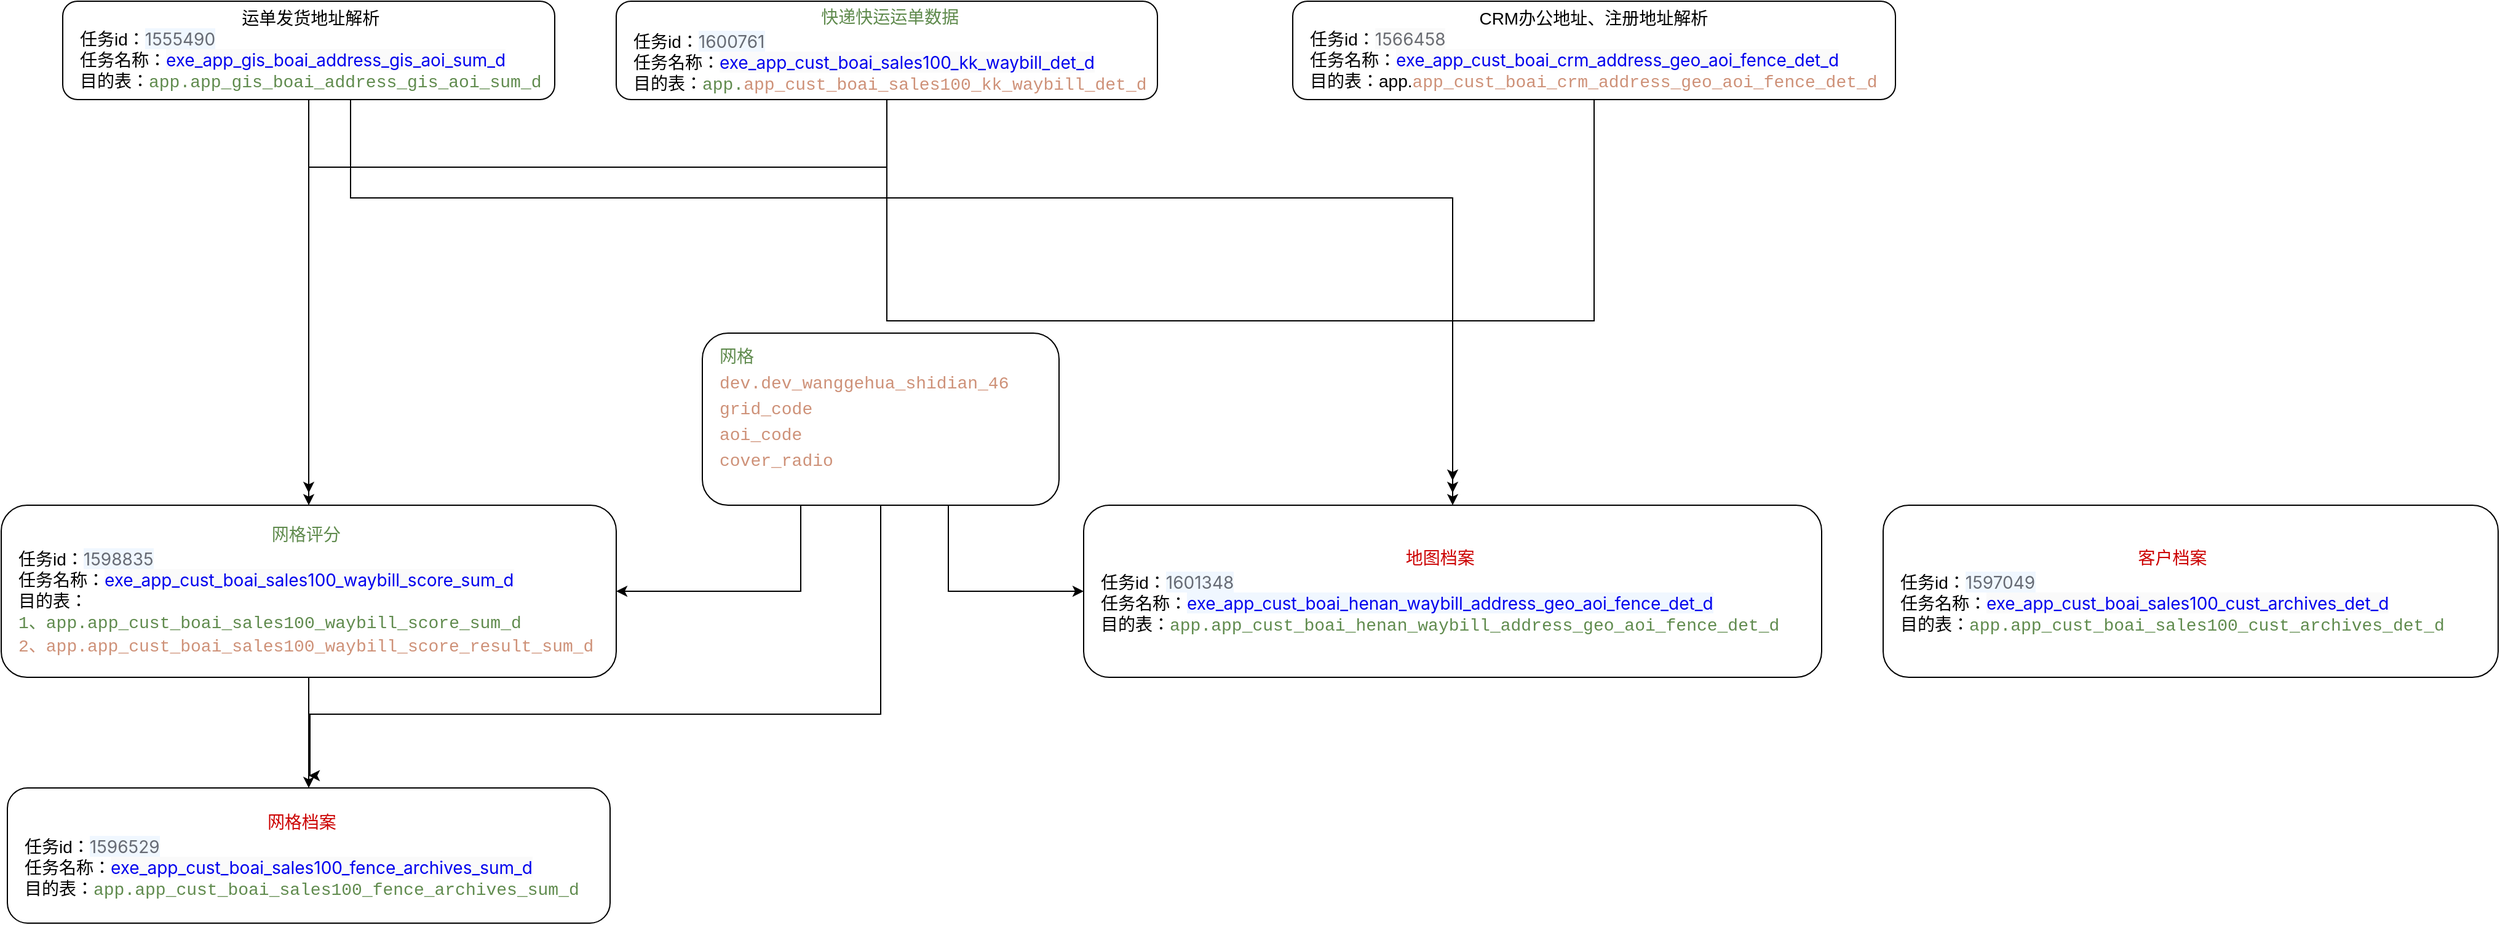 <mxfile version="24.8.3">
  <diagram name="第 1 页" id="0Np0syzPPzEjY32for8N">
    <mxGraphModel dx="2069" dy="868" grid="1" gridSize="10" guides="1" tooltips="1" connect="1" arrows="1" fold="1" page="1" pageScale="1" pageWidth="827" pageHeight="1169" math="0" shadow="0">
      <root>
        <mxCell id="0" />
        <mxCell id="1" parent="0" />
        <mxCell id="34ZQ5wmHYcVvmNUhHAbt-17" style="edgeStyle=orthogonalEdgeStyle;rounded=0;orthogonalLoop=1;jettySize=auto;html=1;entryX=0.5;entryY=0;entryDx=0;entryDy=0;" parent="1" source="34ZQ5wmHYcVvmNUhHAbt-13" target="34ZQ5wmHYcVvmNUhHAbt-16" edge="1">
          <mxGeometry relative="1" as="geometry" />
        </mxCell>
        <mxCell id="34ZQ5wmHYcVvmNUhHAbt-20" style="edgeStyle=orthogonalEdgeStyle;rounded=0;orthogonalLoop=1;jettySize=auto;html=1;entryX=0.5;entryY=0;entryDx=0;entryDy=0;exitX=0.585;exitY=1;exitDx=0;exitDy=0;exitPerimeter=0;" parent="1" source="34ZQ5wmHYcVvmNUhHAbt-13" target="34ZQ5wmHYcVvmNUhHAbt-19" edge="1">
          <mxGeometry relative="1" as="geometry">
            <mxPoint x="1140" y="440" as="targetPoint" />
            <Array as="points">
              <mxPoint x="264" y="410" />
              <mxPoint x="1160" y="410" />
            </Array>
          </mxGeometry>
        </mxCell>
        <mxCell id="34ZQ5wmHYcVvmNUhHAbt-13" value="&lt;div style=&quot;text-align: center;&quot;&gt;&lt;span style=&quot;background-color: initial;&quot;&gt;运单发货地址解析&lt;/span&gt;&lt;/div&gt;&lt;div&gt;任务id：&lt;span style=&quot;background-color: rgb(240, 247, 255); color: rgba(29, 33, 41, 0.65); font-family: -apple-system, &amp;quot;system-ui&amp;quot;, &amp;quot;Segoe UI&amp;quot;, &amp;quot;PingFang SC&amp;quot;, &amp;quot;Hiragino Sans GB&amp;quot;, &amp;quot;Microsoft YaHei&amp;quot;, &amp;quot;Helvetica Neue&amp;quot;, Helvetica, Arial, sans-serif, &amp;quot;Apple Color Emoji&amp;quot;, &amp;quot;Segoe UI Emoji&amp;quot;, &amp;quot;Segoe UI Symbol&amp;quot;; text-wrap-mode: nowrap;&quot;&gt;1555490&lt;/span&gt;&lt;/div&gt;&lt;div&gt;任务名称：&lt;a style=&quot;text-wrap-mode: nowrap; box-sizing: border-box; background-color: rgba(29, 33, 41, 0.02); cursor: pointer; transition: color 0.3s; touch-action: manipulation; font-family: -apple-system, &amp;quot;system-ui&amp;quot;, &amp;quot;Segoe UI&amp;quot;, &amp;quot;PingFang SC&amp;quot;, &amp;quot;Hiragino Sans GB&amp;quot;, &amp;quot;Microsoft YaHei&amp;quot;, &amp;quot;Helvetica Neue&amp;quot;, Helvetica, Arial, sans-serif, &amp;quot;Apple Color Emoji&amp;quot;, &amp;quot;Segoe UI Emoji&amp;quot;, &amp;quot;Segoe UI Symbol&amp;quot;; line-height: inherit; outline: 0px; text-decoration-line: none; padding-left: 0px; vertical-align: baseline; user-select: unset; padding-top: 0px !important; padding-right: 0px !important; padding-bottom: 0px !important;&quot; class=&quot;jmd__common-table-button--link&quot; title=&quot;exe_app_gis_boai_address_gis_aoi_sum_d&quot; target=&quot;_blank&quot; href=&quot;http://dp.jd.com/buffalo/task/detail?env=prod&amp;amp;taskId=1555490&quot;&gt;exe_app_gis_boai_address_gis_aoi_sum_d&lt;/a&gt;&lt;/div&gt;&lt;div&gt;目的表：&lt;span style=&quot;color: rgb(96, 139, 78); font-family: Menlo, Monaco, &amp;quot;Courier New&amp;quot;, monospace; white-space: pre;&quot;&gt;app.app_gis_boai_address_gis_aoi_sum_d&lt;/span&gt;&lt;/div&gt;" style="rounded=1;whiteSpace=wrap;html=1;fontSize=14;align=left;spacingLeft=12;" parent="1" vertex="1">
          <mxGeometry x="30" y="250" width="400" height="80" as="geometry" />
        </mxCell>
        <mxCell id="34ZQ5wmHYcVvmNUhHAbt-22" style="edgeStyle=orthogonalEdgeStyle;rounded=0;orthogonalLoop=1;jettySize=auto;html=1;" parent="1" source="34ZQ5wmHYcVvmNUhHAbt-14" edge="1">
          <mxGeometry relative="1" as="geometry">
            <mxPoint x="1160" y="640" as="targetPoint" />
            <Array as="points">
              <mxPoint x="1275" y="510" />
              <mxPoint x="1160" y="510" />
            </Array>
          </mxGeometry>
        </mxCell>
        <mxCell id="34ZQ5wmHYcVvmNUhHAbt-14" value="&lt;div style=&quot;text-align: center;&quot;&gt;&lt;span style=&quot;background-color: initial;&quot;&gt;CRM办公地址、注册地址解析&lt;/span&gt;&lt;/div&gt;&lt;div&gt;任务id：&lt;span style=&quot;background-color: rgba(29, 33, 41, 0.02); color: rgba(29, 33, 41, 0.65); font-family: -apple-system, &amp;quot;system-ui&amp;quot;, &amp;quot;Segoe UI&amp;quot;, &amp;quot;PingFang SC&amp;quot;, &amp;quot;Hiragino Sans GB&amp;quot;, &amp;quot;Microsoft YaHei&amp;quot;, &amp;quot;Helvetica Neue&amp;quot;, Helvetica, Arial, sans-serif, &amp;quot;Apple Color Emoji&amp;quot;, &amp;quot;Segoe UI Emoji&amp;quot;, &amp;quot;Segoe UI Symbol&amp;quot;; text-wrap-mode: nowrap;&quot;&gt;1566458&lt;/span&gt;&lt;/div&gt;&lt;div&gt;任务名称：&lt;a style=&quot;text-wrap-mode: nowrap; box-sizing: border-box; background-color: rgba(29, 33, 41, 0.02); cursor: pointer; transition: color 0.3s; touch-action: manipulation; font-family: -apple-system, &amp;quot;system-ui&amp;quot;, &amp;quot;Segoe UI&amp;quot;, &amp;quot;PingFang SC&amp;quot;, &amp;quot;Hiragino Sans GB&amp;quot;, &amp;quot;Microsoft YaHei&amp;quot;, &amp;quot;Helvetica Neue&amp;quot;, Helvetica, Arial, sans-serif, &amp;quot;Apple Color Emoji&amp;quot;, &amp;quot;Segoe UI Emoji&amp;quot;, &amp;quot;Segoe UI Symbol&amp;quot;; line-height: inherit; outline: 0px; text-decoration-line: none; padding-left: 0px; vertical-align: baseline; user-select: unset; padding-top: 0px !important; padding-right: 0px !important; padding-bottom: 0px !important;&quot; class=&quot;jmd__common-table-button--link&quot; title=&quot;exe_app_cust_boai_crm_address_geo_aoi_fence_det_d&quot; target=&quot;_blank&quot; href=&quot;http://dp.jd.com/buffalo/task/detail?env=prod&amp;amp;taskId=1566458&quot;&gt;exe_app_cust_boai_crm_address_geo_aoi_fence_det_d&lt;/a&gt;&lt;/div&gt;&lt;div&gt;目的表：app.&lt;span style=&quot;color: rgb(206, 145, 120); font-family: Menlo, Monaco, &amp;quot;Courier New&amp;quot;, monospace; white-space: pre;&quot;&gt;app_cust_boai_crm_address_geo_aoi_fence_det_d&lt;/span&gt;&lt;/div&gt;" style="rounded=1;whiteSpace=wrap;html=1;fontSize=14;align=left;spacingLeft=12;" parent="1" vertex="1">
          <mxGeometry x="1030" y="250" width="490" height="80" as="geometry" />
        </mxCell>
        <mxCell id="34ZQ5wmHYcVvmNUhHAbt-18" style="edgeStyle=orthogonalEdgeStyle;rounded=0;orthogonalLoop=1;jettySize=auto;html=1;" parent="1" source="34ZQ5wmHYcVvmNUhHAbt-15" edge="1">
          <mxGeometry relative="1" as="geometry">
            <mxPoint x="230" y="650" as="targetPoint" />
            <Array as="points">
              <mxPoint x="700" y="385" />
              <mxPoint x="230" y="385" />
            </Array>
          </mxGeometry>
        </mxCell>
        <mxCell id="34ZQ5wmHYcVvmNUhHAbt-21" style="edgeStyle=orthogonalEdgeStyle;rounded=0;orthogonalLoop=1;jettySize=auto;html=1;" parent="1" source="34ZQ5wmHYcVvmNUhHAbt-15" edge="1">
          <mxGeometry relative="1" as="geometry">
            <mxPoint x="1160" y="650" as="targetPoint" />
            <Array as="points">
              <mxPoint x="700" y="510" />
              <mxPoint x="1160" y="510" />
            </Array>
          </mxGeometry>
        </mxCell>
        <mxCell id="34ZQ5wmHYcVvmNUhHAbt-15" value="&lt;div style=&quot;text-align: center;&quot;&gt;&lt;div style=&quot;color: rgb(212, 212, 212); font-family: Menlo, Monaco, &amp;quot;Courier New&amp;quot;, monospace; line-height: 21px; white-space: pre;&quot;&gt;&lt;span style=&quot;color: rgb(96, 139, 78);&quot;&gt;快递快运运单数据&lt;/span&gt;&lt;/div&gt;&lt;/div&gt;&lt;div&gt;任务id：&lt;span style=&quot;background-color: rgb(240, 247, 255); color: rgba(29, 33, 41, 0.65); font-family: -apple-system, &amp;quot;system-ui&amp;quot;, &amp;quot;Segoe UI&amp;quot;, &amp;quot;PingFang SC&amp;quot;, &amp;quot;Hiragino Sans GB&amp;quot;, &amp;quot;Microsoft YaHei&amp;quot;, &amp;quot;Helvetica Neue&amp;quot;, Helvetica, Arial, sans-serif, &amp;quot;Apple Color Emoji&amp;quot;, &amp;quot;Segoe UI Emoji&amp;quot;, &amp;quot;Segoe UI Symbol&amp;quot;; text-wrap-mode: nowrap;&quot;&gt;1600761&lt;/span&gt;&lt;/div&gt;&lt;div&gt;任务名称：&lt;a style=&quot;text-wrap-mode: nowrap; box-sizing: border-box; background-color: rgba(29, 33, 41, 0.02); cursor: pointer; transition: color 0.3s; touch-action: manipulation; font-family: -apple-system, &amp;quot;system-ui&amp;quot;, &amp;quot;Segoe UI&amp;quot;, &amp;quot;PingFang SC&amp;quot;, &amp;quot;Hiragino Sans GB&amp;quot;, &amp;quot;Microsoft YaHei&amp;quot;, &amp;quot;Helvetica Neue&amp;quot;, Helvetica, Arial, sans-serif, &amp;quot;Apple Color Emoji&amp;quot;, &amp;quot;Segoe UI Emoji&amp;quot;, &amp;quot;Segoe UI Symbol&amp;quot;; line-height: inherit; outline: 0px; text-decoration-line: none; padding-left: 0px; vertical-align: baseline; user-select: unset; padding-top: 0px !important; padding-right: 0px !important; padding-bottom: 0px !important;&quot; class=&quot;jmd__common-table-button--link&quot; title=&quot;exe_app_cust_boai_sales100_kk_waybill_det_d&quot; target=&quot;_blank&quot; href=&quot;http://dp.jd.com/buffalo/task/detail?env=prod&amp;amp;taskId=1600761&quot;&gt;exe_app_cust_boai_sales100_kk_waybill_det_d&lt;/a&gt;&lt;/div&gt;&lt;div&gt;目的表：&lt;span style=&quot;color: rgb(96, 139, 78); font-family: Menlo, Monaco, &amp;quot;Courier New&amp;quot;, monospace; white-space: pre;&quot;&gt;app.&lt;/span&gt;&lt;span style=&quot;color: rgb(206, 145, 120); font-family: Menlo, Monaco, &amp;quot;Courier New&amp;quot;, monospace; white-space: pre; background-color: rgb(255, 255, 255);&quot;&gt;app_cust_boai_sales100_kk_waybill_det_d&lt;/span&gt;&lt;/div&gt;" style="rounded=1;whiteSpace=wrap;html=1;fontSize=14;align=left;spacingLeft=12;" parent="1" vertex="1">
          <mxGeometry x="480" y="250" width="440" height="80" as="geometry" />
        </mxCell>
        <mxCell id="34ZQ5wmHYcVvmNUhHAbt-25" style="edgeStyle=orthogonalEdgeStyle;rounded=0;orthogonalLoop=1;jettySize=auto;html=1;entryX=0.5;entryY=0;entryDx=0;entryDy=0;" parent="1" source="34ZQ5wmHYcVvmNUhHAbt-16" target="34ZQ5wmHYcVvmNUhHAbt-24" edge="1">
          <mxGeometry relative="1" as="geometry" />
        </mxCell>
        <mxCell id="34ZQ5wmHYcVvmNUhHAbt-16" value="&lt;div style=&quot;text-align: center;&quot;&gt;&lt;div style=&quot;color: rgb(212, 212, 212); font-family: Menlo, Monaco, &amp;quot;Courier New&amp;quot;, monospace; line-height: 21px; white-space: pre;&quot;&gt;&lt;span style=&quot;color: rgb(96, 139, 78);&quot;&gt;网格评分&lt;/span&gt;&lt;/div&gt;&lt;/div&gt;&lt;div&gt;任务id：&lt;span style=&quot;background-color: rgb(240, 247, 255); color: rgba(29, 33, 41, 0.65); font-family: -apple-system, &amp;quot;system-ui&amp;quot;, &amp;quot;Segoe UI&amp;quot;, &amp;quot;PingFang SC&amp;quot;, &amp;quot;Hiragino Sans GB&amp;quot;, &amp;quot;Microsoft YaHei&amp;quot;, &amp;quot;Helvetica Neue&amp;quot;, Helvetica, Arial, sans-serif, &amp;quot;Apple Color Emoji&amp;quot;, &amp;quot;Segoe UI Emoji&amp;quot;, &amp;quot;Segoe UI Symbol&amp;quot;; text-wrap-mode: nowrap;&quot;&gt;1598835&lt;/span&gt;&lt;/div&gt;&lt;div&gt;任务名称：&lt;a style=&quot;text-wrap-mode: nowrap; box-sizing: border-box; background-color: rgba(29, 33, 41, 0.02); cursor: pointer; transition: color 0.3s; touch-action: manipulation; font-family: -apple-system, &amp;quot;system-ui&amp;quot;, &amp;quot;Segoe UI&amp;quot;, &amp;quot;PingFang SC&amp;quot;, &amp;quot;Hiragino Sans GB&amp;quot;, &amp;quot;Microsoft YaHei&amp;quot;, &amp;quot;Helvetica Neue&amp;quot;, Helvetica, Arial, sans-serif, &amp;quot;Apple Color Emoji&amp;quot;, &amp;quot;Segoe UI Emoji&amp;quot;, &amp;quot;Segoe UI Symbol&amp;quot;; line-height: inherit; outline: 0px; text-decoration-line: none; padding-left: 0px; vertical-align: baseline; user-select: unset; padding-top: 0px !important; padding-right: 0px !important; padding-bottom: 0px !important;&quot; class=&quot;jmd__common-table-button--link&quot; title=&quot;exe_app_cust_boai_sales100_waybill_score_sum_d&quot; target=&quot;_blank&quot; href=&quot;http://dp.jd.com/buffalo/task/detail?env=prod&amp;amp;taskId=1598835&quot;&gt;exe_app_cust_boai_sales100_waybill_score_sum_d&lt;/a&gt;&lt;/div&gt;&lt;div&gt;目的表：&lt;/div&gt;&lt;div&gt;&lt;span style=&quot;color: rgb(96, 139, 78); font-family: Menlo, Monaco, &amp;quot;Courier New&amp;quot;, monospace; white-space: pre;&quot;&gt;1、app.&lt;/span&gt;&lt;span style=&quot;color: rgb(96, 139, 78); font-family: Menlo, Monaco, &amp;quot;Courier New&amp;quot;, monospace; white-space: pre;&quot;&gt;app_cust_boai_sales100_waybill_score_sum_d&lt;/span&gt;&lt;/div&gt;&lt;div&gt;&lt;div style=&quot;color: rgb(212, 212, 212); font-family: Menlo, Monaco, &amp;quot;Courier New&amp;quot;, monospace; line-height: 21px; white-space: pre;&quot;&gt;&lt;span style=&quot;color: rgb(206, 145, 120);&quot;&gt;2、app.app_cust_boai_sales100_waybill_score_result_sum_d&lt;/span&gt;&lt;/div&gt;&lt;/div&gt;" style="rounded=1;whiteSpace=wrap;html=1;fontSize=14;align=left;spacingLeft=12;" parent="1" vertex="1">
          <mxGeometry x="-20" y="660" width="500" height="140" as="geometry" />
        </mxCell>
        <mxCell id="34ZQ5wmHYcVvmNUhHAbt-19" value="&lt;div style=&quot;text-align: center;&quot;&gt;&lt;div style=&quot;font-family: Menlo, Monaco, &amp;quot;Courier New&amp;quot;, monospace; line-height: 21px; white-space: pre;&quot;&gt;&lt;font color=&quot;#cc0000&quot;&gt;地图档案&lt;/font&gt;&lt;/div&gt;&lt;/div&gt;&lt;div&gt;任务id：&lt;span style=&quot;background-color: rgb(240, 247, 255); color: rgba(29, 33, 41, 0.65); font-family: -apple-system, &amp;quot;system-ui&amp;quot;, &amp;quot;Segoe UI&amp;quot;, &amp;quot;PingFang SC&amp;quot;, &amp;quot;Hiragino Sans GB&amp;quot;, &amp;quot;Microsoft YaHei&amp;quot;, &amp;quot;Helvetica Neue&amp;quot;, Helvetica, Arial, sans-serif, &amp;quot;Apple Color Emoji&amp;quot;, &amp;quot;Segoe UI Emoji&amp;quot;, &amp;quot;Segoe UI Symbol&amp;quot;; text-wrap-mode: nowrap;&quot;&gt;1601348&lt;/span&gt;&lt;/div&gt;&lt;div&gt;任务名称：&lt;a style=&quot;text-wrap-mode: nowrap; box-sizing: border-box; background-color: rgb(240, 247, 255); cursor: pointer; transition: color 0.3s; touch-action: manipulation; font-family: -apple-system, &amp;quot;system-ui&amp;quot;, &amp;quot;Segoe UI&amp;quot;, &amp;quot;PingFang SC&amp;quot;, &amp;quot;Hiragino Sans GB&amp;quot;, &amp;quot;Microsoft YaHei&amp;quot;, &amp;quot;Helvetica Neue&amp;quot;, Helvetica, Arial, sans-serif, &amp;quot;Apple Color Emoji&amp;quot;, &amp;quot;Segoe UI Emoji&amp;quot;, &amp;quot;Segoe UI Symbol&amp;quot;; line-height: inherit; outline: 0px; text-decoration-line: none; padding-left: 0px; vertical-align: baseline; user-select: unset; padding-top: 0px !important; padding-right: 0px !important; padding-bottom: 0px !important;&quot; class=&quot;jmd__common-table-button--link&quot; title=&quot;exe_app_cust_boai_henan_waybill_address_geo_aoi_fence_det_d&quot; target=&quot;_blank&quot; href=&quot;http://dp.jd.com/buffalo/task/detail?env=prod&amp;amp;taskId=1601348&quot;&gt;exe_app_cust_boai_henan_waybill_address_geo_aoi_fence_det_d&lt;/a&gt;&lt;/div&gt;&lt;div&gt;目的表：&lt;span style=&quot;background-color: initial; color: rgb(96, 139, 78); font-family: Menlo, Monaco, &amp;quot;Courier New&amp;quot;, monospace; white-space: pre;&quot;&gt;app.&lt;/span&gt;&lt;span style=&quot;background-color: initial; color: rgb(96, 139, 78); font-family: Menlo, Monaco, &amp;quot;Courier New&amp;quot;, monospace; white-space: pre;&quot;&gt;app_cust_boai_henan_waybill_address_geo_aoi_fence_det_d&lt;/span&gt;&lt;/div&gt;" style="rounded=1;whiteSpace=wrap;html=1;fontSize=14;align=left;spacingLeft=12;" parent="1" vertex="1">
          <mxGeometry x="860" y="660" width="600" height="140" as="geometry" />
        </mxCell>
        <mxCell id="34ZQ5wmHYcVvmNUhHAbt-23" value="&lt;div style=&quot;text-align: center;&quot;&gt;&lt;div style=&quot;font-family: Menlo, Monaco, &amp;quot;Courier New&amp;quot;, monospace; line-height: 21px; white-space: pre;&quot;&gt;&lt;font color=&quot;#cc0000&quot;&gt;客户档案&lt;/font&gt;&lt;/div&gt;&lt;/div&gt;&lt;div&gt;任务id：&lt;span style=&quot;background-color: rgb(240, 247, 255); color: rgba(29, 33, 41, 0.65); font-family: -apple-system, &amp;quot;system-ui&amp;quot;, &amp;quot;Segoe UI&amp;quot;, &amp;quot;PingFang SC&amp;quot;, &amp;quot;Hiragino Sans GB&amp;quot;, &amp;quot;Microsoft YaHei&amp;quot;, &amp;quot;Helvetica Neue&amp;quot;, Helvetica, Arial, sans-serif, &amp;quot;Apple Color Emoji&amp;quot;, &amp;quot;Segoe UI Emoji&amp;quot;, &amp;quot;Segoe UI Symbol&amp;quot;; text-wrap-mode: nowrap;&quot;&gt;1597049&lt;/span&gt;&lt;/div&gt;&lt;div&gt;任务名称：&lt;a style=&quot;text-wrap-mode: nowrap; box-sizing: border-box; background-color: rgba(29, 33, 41, 0.02); cursor: pointer; transition: color 0.3s; touch-action: manipulation; font-family: -apple-system, &amp;quot;system-ui&amp;quot;, &amp;quot;Segoe UI&amp;quot;, &amp;quot;PingFang SC&amp;quot;, &amp;quot;Hiragino Sans GB&amp;quot;, &amp;quot;Microsoft YaHei&amp;quot;, &amp;quot;Helvetica Neue&amp;quot;, Helvetica, Arial, sans-serif, &amp;quot;Apple Color Emoji&amp;quot;, &amp;quot;Segoe UI Emoji&amp;quot;, &amp;quot;Segoe UI Symbol&amp;quot;; line-height: inherit; outline: 0px; text-decoration-line: none; padding-left: 0px; vertical-align: baseline; user-select: unset; padding-top: 0px !important; padding-right: 0px !important; padding-bottom: 0px !important;&quot; class=&quot;jmd__common-table-button--link&quot; title=&quot;exe_app_cust_boai_sales100_cust_archives_det_d&quot; target=&quot;_blank&quot; href=&quot;http://dp.jd.com/buffalo/task/detail?env=prod&amp;amp;taskId=1597049&quot;&gt;exe_app_cust_boai_sales100_cust_archives_det_d&lt;/a&gt;&lt;/div&gt;&lt;div&gt;目的表：&lt;span style=&quot;color: rgb(96, 139, 78); font-family: Menlo, Monaco, &amp;quot;Courier New&amp;quot;, monospace; white-space: pre; background-color: initial;&quot;&gt;app.app_cust_boai_sales100_cust_archives_det_d&lt;/span&gt;&lt;/div&gt;" style="rounded=1;whiteSpace=wrap;html=1;fontSize=14;align=left;spacingLeft=12;" parent="1" vertex="1">
          <mxGeometry x="1510" y="660" width="500" height="140" as="geometry" />
        </mxCell>
        <mxCell id="34ZQ5wmHYcVvmNUhHAbt-24" value="&lt;div style=&quot;text-align: center;&quot;&gt;&lt;div style=&quot;font-family: Menlo, Monaco, &amp;quot;Courier New&amp;quot;, monospace; line-height: 21px; white-space: pre;&quot;&gt;&lt;font color=&quot;#cc0000&quot;&gt;网格档案&lt;/font&gt;&lt;/div&gt;&lt;/div&gt;&lt;div&gt;任务id：&lt;span style=&quot;background-color: rgb(240, 247, 255); color: rgba(29, 33, 41, 0.65); font-family: -apple-system, &amp;quot;system-ui&amp;quot;, &amp;quot;Segoe UI&amp;quot;, &amp;quot;PingFang SC&amp;quot;, &amp;quot;Hiragino Sans GB&amp;quot;, &amp;quot;Microsoft YaHei&amp;quot;, &amp;quot;Helvetica Neue&amp;quot;, Helvetica, Arial, sans-serif, &amp;quot;Apple Color Emoji&amp;quot;, &amp;quot;Segoe UI Emoji&amp;quot;, &amp;quot;Segoe UI Symbol&amp;quot;; text-wrap-mode: nowrap;&quot;&gt;1596529&lt;/span&gt;&lt;/div&gt;&lt;div&gt;任务名称：&lt;a style=&quot;text-wrap-mode: nowrap; box-sizing: border-box; background-color: rgba(29, 33, 41, 0.02); cursor: pointer; transition: color 0.3s; touch-action: manipulation; font-family: -apple-system, &amp;quot;system-ui&amp;quot;, &amp;quot;Segoe UI&amp;quot;, &amp;quot;PingFang SC&amp;quot;, &amp;quot;Hiragino Sans GB&amp;quot;, &amp;quot;Microsoft YaHei&amp;quot;, &amp;quot;Helvetica Neue&amp;quot;, Helvetica, Arial, sans-serif, &amp;quot;Apple Color Emoji&amp;quot;, &amp;quot;Segoe UI Emoji&amp;quot;, &amp;quot;Segoe UI Symbol&amp;quot;; line-height: inherit; outline: 0px; text-decoration-line: none; padding-left: 0px; vertical-align: baseline; user-select: unset; padding-top: 0px !important; padding-right: 0px !important; padding-bottom: 0px !important;&quot; class=&quot;jmd__common-table-button--link&quot; title=&quot;exe_app_cust_boai_sales100_fence_archives_sum_d&quot; target=&quot;_blank&quot; href=&quot;http://dp.jd.com/buffalo/task/detail?env=prod&amp;amp;taskId=1596529&quot;&gt;exe_app_cust_boai_sales100_fence_archives_sum_d&lt;/a&gt;&lt;/div&gt;&lt;div&gt;目的表：&lt;span style=&quot;background-color: initial; color: rgb(96, 139, 78); font-family: Menlo, Monaco, &amp;quot;Courier New&amp;quot;, monospace; white-space: pre;&quot;&gt;app.&lt;/span&gt;&lt;span style=&quot;color: rgb(96, 139, 78); font-family: Menlo, Monaco, &amp;quot;Courier New&amp;quot;, monospace; white-space: pre;&quot;&gt;app_cust_boai_sales100_fence_archives_sum_d&lt;/span&gt;&lt;/div&gt;" style="rounded=1;whiteSpace=wrap;html=1;fontSize=14;align=left;spacingLeft=12;" parent="1" vertex="1">
          <mxGeometry x="-15" y="890" width="490" height="110" as="geometry" />
        </mxCell>
        <mxCell id="34ZQ5wmHYcVvmNUhHAbt-27" style="edgeStyle=orthogonalEdgeStyle;rounded=0;orthogonalLoop=1;jettySize=auto;html=1;entryX=1;entryY=0.5;entryDx=0;entryDy=0;exitX=0.5;exitY=1;exitDx=0;exitDy=0;" parent="1" source="34ZQ5wmHYcVvmNUhHAbt-26" target="34ZQ5wmHYcVvmNUhHAbt-16" edge="1">
          <mxGeometry relative="1" as="geometry">
            <Array as="points">
              <mxPoint x="630" y="660" />
              <mxPoint x="630" y="730" />
            </Array>
          </mxGeometry>
        </mxCell>
        <mxCell id="34ZQ5wmHYcVvmNUhHAbt-28" style="edgeStyle=orthogonalEdgeStyle;rounded=0;orthogonalLoop=1;jettySize=auto;html=1;entryX=0;entryY=0.5;entryDx=0;entryDy=0;exitX=0.5;exitY=1;exitDx=0;exitDy=0;" parent="1" source="34ZQ5wmHYcVvmNUhHAbt-26" target="34ZQ5wmHYcVvmNUhHAbt-19" edge="1">
          <mxGeometry relative="1" as="geometry">
            <Array as="points">
              <mxPoint x="750" y="660" />
              <mxPoint x="750" y="730" />
            </Array>
          </mxGeometry>
        </mxCell>
        <mxCell id="34ZQ5wmHYcVvmNUhHAbt-29" style="edgeStyle=orthogonalEdgeStyle;rounded=0;orthogonalLoop=1;jettySize=auto;html=1;" parent="1" source="34ZQ5wmHYcVvmNUhHAbt-26" edge="1">
          <mxGeometry relative="1" as="geometry">
            <mxPoint x="230" y="880" as="targetPoint" />
            <Array as="points">
              <mxPoint x="695" y="830" />
              <mxPoint x="231" y="830" />
            </Array>
          </mxGeometry>
        </mxCell>
        <mxCell id="34ZQ5wmHYcVvmNUhHAbt-26" value="&lt;div style=&quot;&quot;&gt;&lt;div style=&quot;color: rgb(212, 212, 212); font-family: Menlo, Monaco, &amp;quot;Courier New&amp;quot;, monospace; line-height: 21px; white-space: pre;&quot;&gt;&lt;span style=&quot;color: rgb(96, 139, 78);&quot;&gt;网格&lt;/span&gt;&lt;/div&gt;&lt;div style=&quot;font-family: Menlo, Monaco, &amp;quot;Courier New&amp;quot;, monospace; line-height: 21px; white-space: pre;&quot;&gt;&lt;div style=&quot;color: rgb(212, 212, 212); line-height: 21px;&quot;&gt;&lt;span style=&quot;color: rgb(206, 145, 120);&quot;&gt;dev.dev_wanggehua_shidian_46&lt;/span&gt;&lt;/div&gt;&lt;div style=&quot;color: rgb(212, 212, 212); line-height: 21px;&quot;&gt;&lt;span style=&quot;color: #ce9178;&quot;&gt;grid_code&lt;/span&gt;&lt;/div&gt;&lt;div style=&quot;color: rgb(212, 212, 212); line-height: 21px;&quot;&gt;&lt;span style=&quot;color: #ce9178;&quot;&gt;aoi_code&lt;/span&gt;&lt;/div&gt;&lt;div style=&quot;line-height: 21px;&quot;&gt;&lt;font style=&quot;&quot; color=&quot;#ce9178&quot;&gt;cover_radio&lt;/font&gt;&lt;/div&gt;&lt;/div&gt;&lt;/div&gt;&lt;div&gt;&lt;span style=&quot;color: rgba(0, 0, 0, 0); font-family: monospace; font-size: 0px; text-wrap-mode: nowrap;&quot;&gt;%3CmxGraphModel%3E%3Croot%3E%3CmxCell%20id%3D%220%22%2F%3E%3CmxCell%20id%3D%221%22%20parent%3D%220%22%2F%3E%3CmxCell%20id%3D%222%22%20value%3D%22%26lt%3Bdiv%20style%3D%26quot%3Btext-align%3A%20center%3B%26quot%3B%26gt%3B%26lt%3Bdiv%20style%3D%26quot%3Bcolor%3A%20rgb(212%2C%20212%2C%20212)%3B%20font-family%3A%20Menlo%2C%20Monaco%2C%20%26amp%3Bquot%3BCourier%20New%26amp%3Bquot%3B%2C%20monospace%3B%20line-height%3A%2021px%3B%20white-space%3A%20pre%3B%26quot%3B%26gt%3B%26lt%3Bspan%20style%3D%26quot%3Bcolor%3A%20rgb(96%2C%20139%2C%2078)%3B%26quot%3B%26gt%3B%E7%BD%91%E6%A0%BC%E8%AF%84%E5%88%86%26lt%3B%2Fspan%26gt%3B%26lt%3B%2Fdiv%26gt%3B%26lt%3B%2Fdiv%26gt%3B%26lt%3Bdiv%26gt%3B%E4%BB%BB%E5%8A%A1id%EF%BC%9A%26lt%3Bspan%20style%3D%26quot%3Bbackground-color%3A%20rgb(240%2C%20247%2C%20255)%3B%20color%3A%20rgba(29%2C%2033%2C%2041%2C%200.65)%3B%20font-family%3A%20-apple-system%2C%20%26amp%3Bquot%3Bsystem-ui%26amp%3Bquot%3B%2C%20%26amp%3Bquot%3BSegoe%20UI%26amp%3Bquot%3B%2C%20%26amp%3Bquot%3BPingFang%20SC%26amp%3Bquot%3B%2C%20%26amp%3Bquot%3BHiragino%20Sans%20GB%26amp%3Bquot%3B%2C%20%26amp%3Bquot%3BMicrosoft%20YaHei%26amp%3Bquot%3B%2C%20%26amp%3Bquot%3BHelvetica%20Neue%26amp%3Bquot%3B%2C%20Helvetica%2C%20Arial%2C%20sans-serif%2C%20%26amp%3Bquot%3BApple%20Color%20Emoji%26amp%3Bquot%3B%2C%20%26amp%3Bquot%3BSegoe%20UI%20Emoji%26amp%3Bquot%3B%2C%20%26amp%3Bquot%3BSegoe%20UI%20Symbol%26amp%3Bquot%3B%3B%20text-wrap-mode%3A%20nowrap%3B%26quot%3B%26gt%3B1598835%26lt%3B%2Fspan%26gt%3B%26lt%3B%2Fdiv%26gt%3B%26lt%3Bdiv%26gt%3B%E4%BB%BB%E5%8A%A1%E5%90%8D%E7%A7%B0%EF%BC%9A%26lt%3Ba%20style%3D%26quot%3Btext-wrap-mode%3A%20nowrap%3B%20box-sizing%3A%20border-box%3B%20background-color%3A%20rgba(29%2C%2033%2C%2041%2C%200.02)%3B%20cursor%3A%20pointer%3B%20transition%3A%20color%200.3s%3B%20touch-action%3A%20manipulation%3B%20font-family%3A%20-apple-system%2C%20%26amp%3Bquot%3Bsystem-ui%26amp%3Bquot%3B%2C%20%26amp%3Bquot%3BSegoe%20UI%26amp%3Bquot%3B%2C%20%26amp%3Bquot%3BPingFang%20SC%26amp%3Bquot%3B%2C%20%26amp%3Bquot%3BHiragino%20Sans%20GB%26amp%3Bquot%3B%2C%20%26amp%3Bquot%3BMicrosoft%20YaHei%26amp%3Bquot%3B%2C%20%26amp%3Bquot%3BHelvetica%20Neue%26amp%3Bquot%3B%2C%20Helvetica%2C%20Arial%2C%20sans-serif%2C%20%26amp%3Bquot%3BApple%20Color%20Emoji%26amp%3Bquot%3B%2C%20%26amp%3Bquot%3BSegoe%20UI%20Emoji%26amp%3Bquot%3B%2C%20%26amp%3Bquot%3BSegoe%20UI%20Symbol%26amp%3Bquot%3B%3B%20line-height%3A%20inherit%3B%20outline%3A%200px%3B%20text-decoration-line%3A%20none%3B%20padding-left%3A%200px%3B%20vertical-align%3A%20baseline%3B%20user-select%3A%20unset%3B%20padding-top%3A%200px%20!important%3B%20padding-right%3A%200px%20!important%3B%20padding-bottom%3A%200px%20!important%3B%26quot%3B%20class%3D%26quot%3Bjmd__common-table-button--link%26quot%3B%20title%3D%26quot%3Bexe_app_cust_boai_sales100_waybill_score_sum_d%26quot%3B%20target%3D%26quot%3B_blank%26quot%3B%20href%3D%26quot%3Bhttp%3A%2F%2Fdp.jd.com%2Fbuffalo%2Ftask%2Fdetail%3Fenv%3Dprod%26amp%3Bamp%3BtaskId%3D1598835%26quot%3B%26gt%3Bexe_app_cust_boai_sales100_waybill_score_sum_d%26lt%3B%2Fa%26gt%3B%26lt%3B%2Fdiv%26gt%3B%26lt%3Bdiv%26gt%3B%E7%9B%AE%E7%9A%84%E8%A1%A8%EF%BC%9A%26lt%3B%2Fdiv%26gt%3B%26lt%3Bdiv%26gt%3B%26lt%3Bspan%20style%3D%26quot%3Bcolor%3A%20rgb(96%2C%20139%2C%2078)%3B%20font-family%3A%20Menlo%2C%20Monaco%2C%20%26amp%3Bquot%3BCourier%20New%26amp%3Bquot%3B%2C%20monospace%3B%20white-space%3A%20pre%3B%26quot%3B%26gt%3B1%E3%80%81app.%26lt%3B%2Fspan%26gt%3B%26lt%3Bspan%20style%3D%26quot%3Bcolor%3A%20rgb(96%2C%20139%2C%2078)%3B%20font-family%3A%20Menlo%2C%20Monaco%2C%20%26amp%3Bquot%3BCourier%20New%26amp%3Bquot%3B%2C%20monospace%3B%20white-space%3A%20pre%3B%26quot%3B%26gt%3Bapp_cust_boai_sales100_waybill_score_sum_d%26lt%3B%2Fspan%26gt%3B%26lt%3B%2Fdiv%26gt%3B%26lt%3Bdiv%26gt%3B%26lt%3Bdiv%20style%3D%26quot%3Bcolor%3A%20rgb(212%2C%20212%2C%20212)%3B%20font-family%3A%20Menlo%2C%20Monaco%2C%20%26amp%3Bquot%3BCourier%20New%26amp%3Bquot%3B%2C%20monospace%3B%20line-height%3A%2021px%3B%20white-space%3A%20pre%3B%26quot%3B%26gt%3B%26lt%3Bspan%20style%3D%26quot%3Bcolor%3A%20rgb(206%2C%20145%2C%20120)%3B%26quot%3B%26gt%3B2%E3%80%81app.app_cust_boai_sales100_waybill_score_result_sum_d%26lt%3B%2Fspan%26gt%3B%26lt%3B%2Fdiv%26gt%3B%26lt%3B%2Fdiv%26gt%3B%22%20style%3D%22rounded%3D1%3BwhiteSpace%3Dwrap%3Bhtml%3D1%3BfontSize%3D14%3Balign%3Dleft%3BspacingLeft%3D12%3B%22%20vertex%3D%221%22%20parent%3D%221%22%3E%3CmxGeometry%20x%3D%22-20%22%20y%3D%22660%22%20width%3D%22500%22%20height%3D%22140%22%20as%3D%22geometry%22%2F%3E%3C%2FmxCell%3E%3C%2Froot%3E%3C%2FmxGraphModel%3E&lt;/span&gt;&lt;/div&gt;" style="rounded=1;whiteSpace=wrap;html=1;fontSize=14;align=left;spacingLeft=12;" parent="1" vertex="1">
          <mxGeometry x="550" y="520" width="290" height="140" as="geometry" />
        </mxCell>
      </root>
    </mxGraphModel>
  </diagram>
</mxfile>
